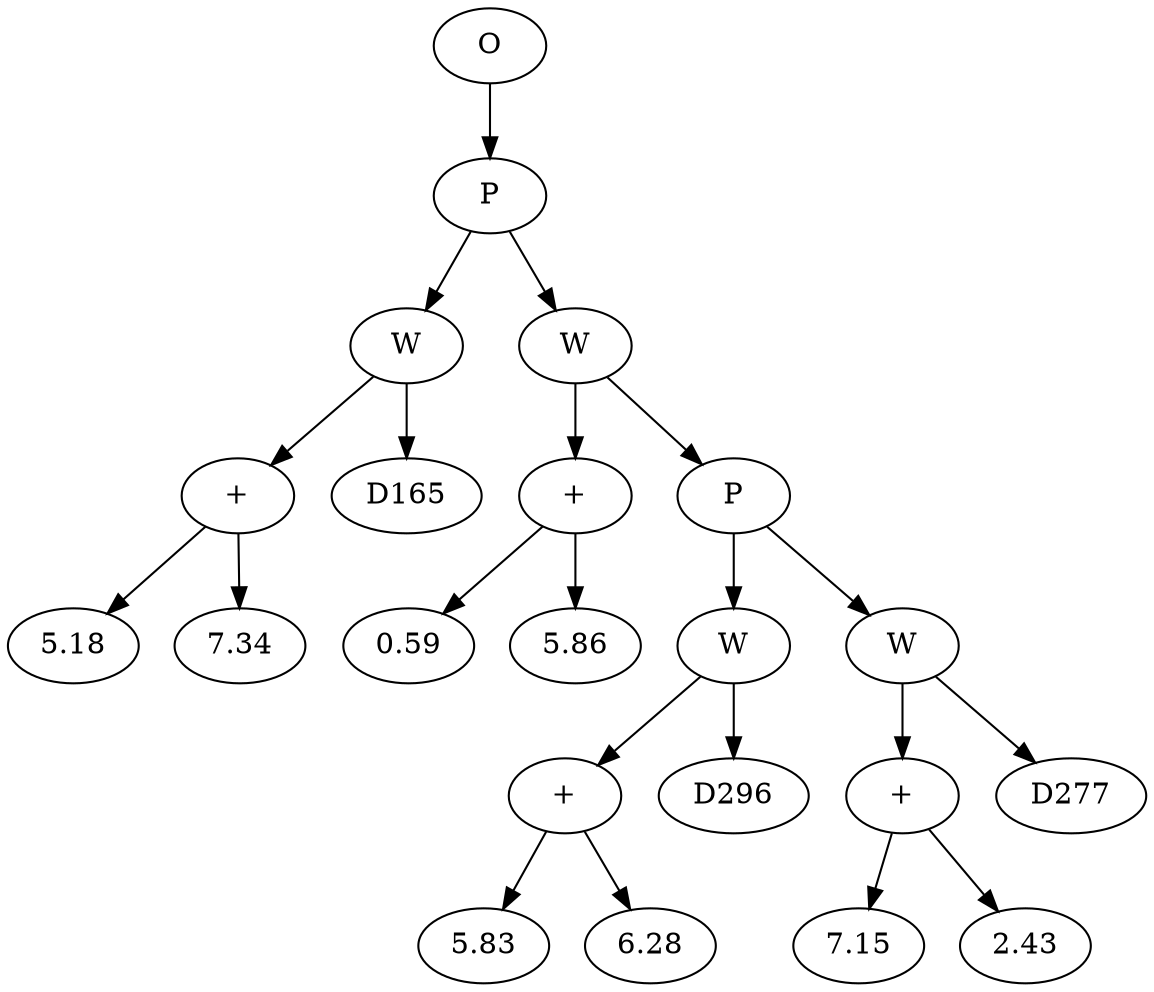 // Tree
digraph {
	3006783 [label=O]
	3006784 [label=P]
	3006783 -> 3006784
	3006785 [label=W]
	3006784 -> 3006785
	3006786 [label="+"]
	3006785 -> 3006786
	3006787 [label=5.18]
	3006786 -> 3006787
	3006788 [label=7.34]
	3006786 -> 3006788
	3006789 [label=D165]
	3006785 -> 3006789
	3006790 [label=W]
	3006784 -> 3006790
	3006791 [label="+"]
	3006790 -> 3006791
	3006792 [label=0.59]
	3006791 -> 3006792
	3006793 [label=5.86]
	3006791 -> 3006793
	3006794 [label=P]
	3006790 -> 3006794
	3006795 [label=W]
	3006794 -> 3006795
	3006796 [label="+"]
	3006795 -> 3006796
	3006797 [label=5.83]
	3006796 -> 3006797
	3006798 [label=6.28]
	3006796 -> 3006798
	3006799 [label=D296]
	3006795 -> 3006799
	3006800 [label=W]
	3006794 -> 3006800
	3006801 [label="+"]
	3006800 -> 3006801
	3006802 [label=7.15]
	3006801 -> 3006802
	3006803 [label=2.43]
	3006801 -> 3006803
	3006804 [label=D277]
	3006800 -> 3006804
}
